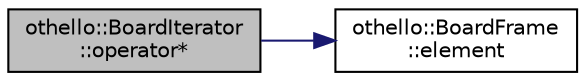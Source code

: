 digraph "othello::BoardIterator::operator*"
{
  edge [fontname="Helvetica",fontsize="10",labelfontname="Helvetica",labelfontsize="10"];
  node [fontname="Helvetica",fontsize="10",shape=record];
  rankdir="LR";
  Node1 [label="othello::BoardIterator\l::operator*",height=0.2,width=0.4,color="black", fillcolor="grey75", style="filled", fontcolor="black"];
  Node1 -> Node2 [color="midnightblue",fontsize="10",style="solid",fontname="Helvetica"];
  Node2 [label="othello::BoardFrame\l::element",height=0.2,width=0.4,color="black", fillcolor="white", style="filled",URL="$d0/def/classothello_1_1_board_frame.html#a7df40d745d8f0c26a50ccc206641604c"];
}
